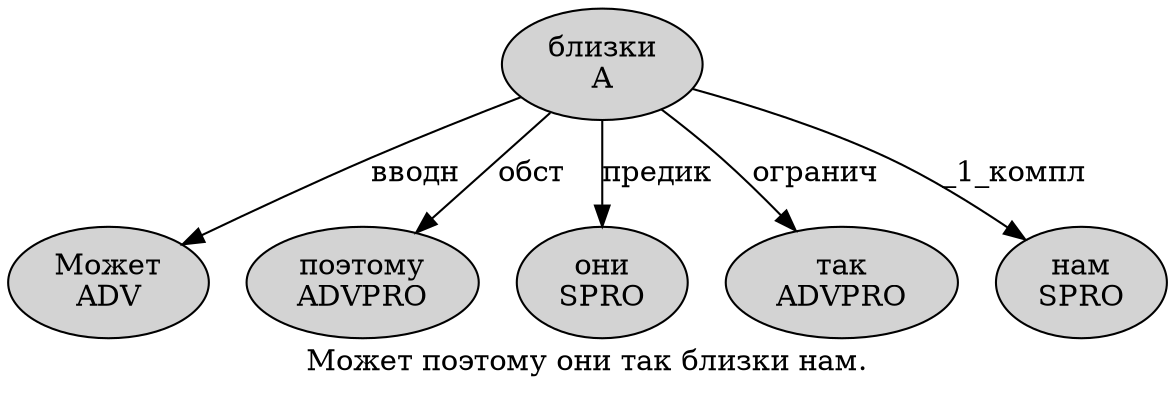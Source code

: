 digraph SENTENCE_3095 {
	graph [label="Может поэтому они так близки нам."]
	node [style=filled]
		0 [label="Может
ADV" color="" fillcolor=lightgray penwidth=1 shape=ellipse]
		1 [label="поэтому
ADVPRO" color="" fillcolor=lightgray penwidth=1 shape=ellipse]
		2 [label="они
SPRO" color="" fillcolor=lightgray penwidth=1 shape=ellipse]
		3 [label="так
ADVPRO" color="" fillcolor=lightgray penwidth=1 shape=ellipse]
		4 [label="близки
A" color="" fillcolor=lightgray penwidth=1 shape=ellipse]
		5 [label="нам
SPRO" color="" fillcolor=lightgray penwidth=1 shape=ellipse]
			4 -> 0 [label="вводн"]
			4 -> 1 [label="обст"]
			4 -> 2 [label="предик"]
			4 -> 3 [label="огранич"]
			4 -> 5 [label="_1_компл"]
}